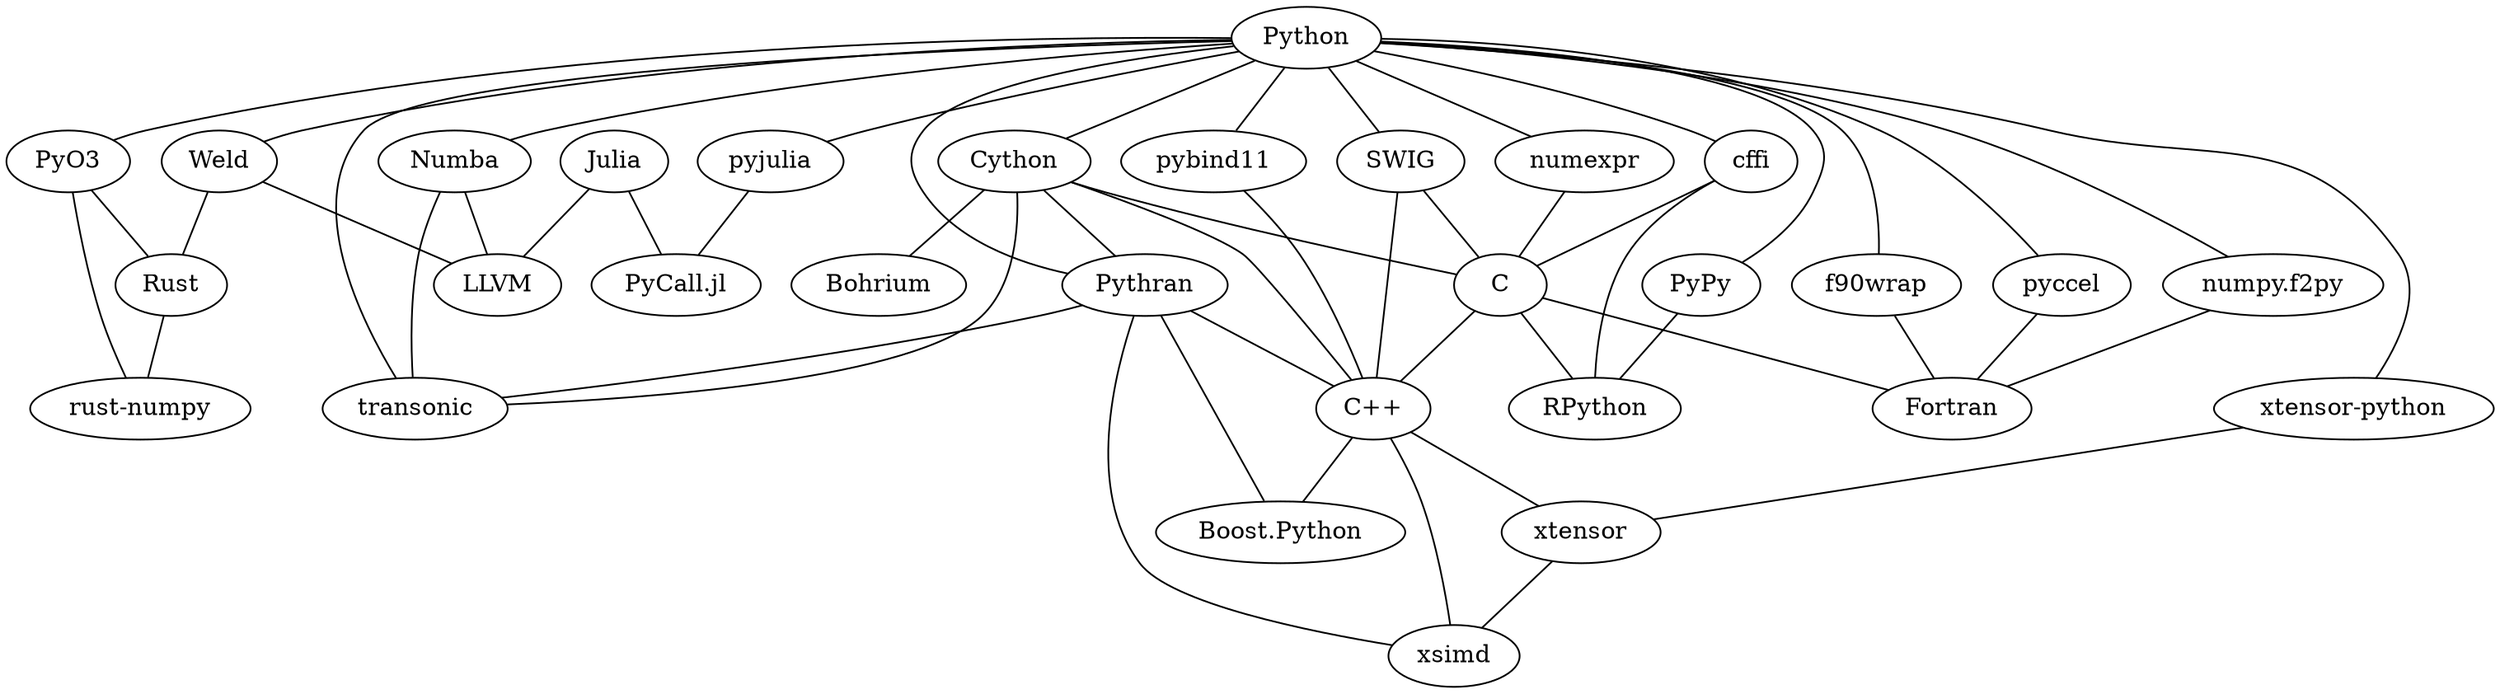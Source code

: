 strict graph "" {
	Python	[value=skyblue];
	Cython	[value=skyblue];
	Python -- Cython;
	Pythran	[value=skyblue];
	Python -- Pythran;
	Numba	[value=skyblue];
	Python -- Numba;
	"numpy.f2py"	[value=skyblue];
	Python -- "numpy.f2py";
	"xtensor-python"	[value=pink];
	Python -- "xtensor-python";
	PyO3	[value=goldenrod];
	Python -- PyO3;
	Weld	[value=goldenrod];
	Python -- Weld;
	PyPy	[value=skyblue];
	Python -- PyPy;
	pyjulia	[value=skyblue];
	Python -- pyjulia;
	transonic	[value=skyblue];
	Python -- transonic;
	f90wrap	[value=skyblue];
	Python -- f90wrap;
	pyccel	[value=skyblue];
	Python -- pyccel;
	SWIG	[value=pink];
	Python -- SWIG;
	cffi	[value=skyblue];
	Python -- cffi;
	numexpr	[value=skyblue];
	Python -- numexpr;
	pybind11	[value=skyblue];
	Python -- pybind11;
	Cython -- Pythran;
	Cython -- transonic;
	C	[value=pink];
	Cython -- C;
	"C++"	[value=pink];
	Cython -- "C++";
	Bohrium	[value=pink];
	Cython -- Bohrium;
	Pythran -- transonic;
	Pythran -- "C++";
	"Boost.Python"	[value=pink];
	Pythran -- "Boost.Python";
	xsimd	[value=pink];
	Pythran -- xsimd;
	Numba -- transonic;
	LLVM	[value=slategrey];
	Numba -- LLVM;
	Fortran	[value=purple];
	"numpy.f2py" -- Fortran;
	xtensor	[value=pink];
	"xtensor-python" -- xtensor;
	Rust	[value=goldenrod];
	PyO3 -- Rust;
	"rust-numpy"	[value=goldenrod];
	PyO3 -- "rust-numpy";
	Weld -- Rust;
	Weld -- LLVM;
	RPython	[value=skyblue];
	PyPy -- RPython;
	"PyCall.jl"	[value=forestgreen];
	pyjulia -- "PyCall.jl";
	f90wrap -- Fortran;
	pyccel -- Fortran;
	SWIG -- C;
	SWIG -- "C++";
	cffi -- C;
	cffi -- RPython;
	numexpr -- C;
	pybind11 -- "C++";
	C -- "C++";
	C -- Fortran;
	C -- RPython;
	"C++" -- "Boost.Python";
	"C++" -- xtensor;
	"C++" -- xsimd;
	xtensor -- xsimd;
	Rust -- "rust-numpy";
	Julia	[value=forestgreen];
	Julia -- "PyCall.jl";
	Julia -- LLVM;
}
